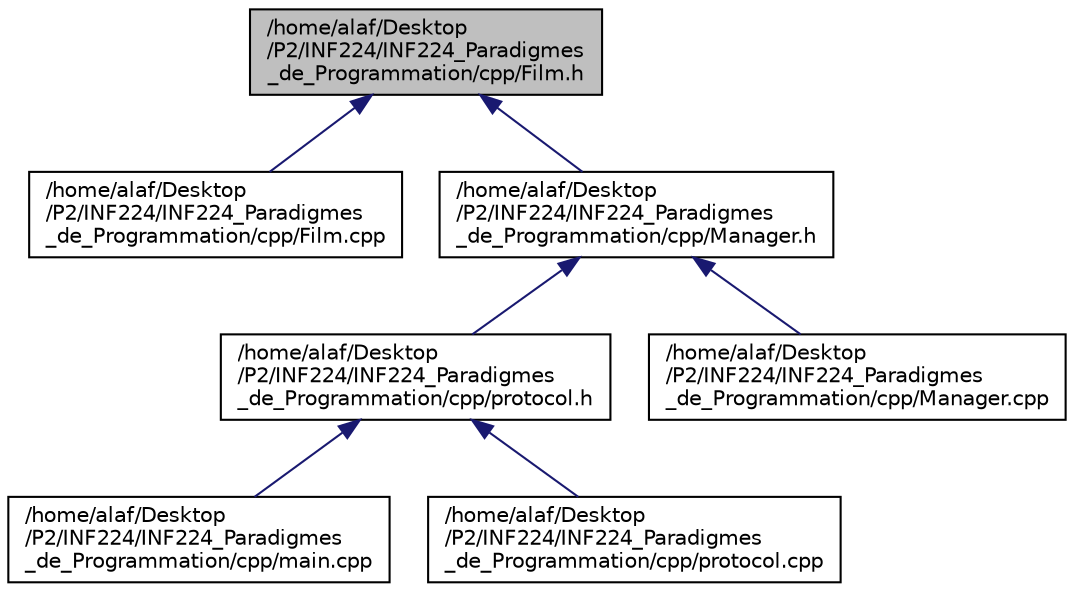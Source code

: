 digraph "/home/alaf/Desktop/P2/INF224/INF224_Paradigmes_de_Programmation/cpp/Film.h"
{
 // LATEX_PDF_SIZE
  edge [fontname="Helvetica",fontsize="10",labelfontname="Helvetica",labelfontsize="10"];
  node [fontname="Helvetica",fontsize="10",shape=record];
  Node1 [label="/home/alaf/Desktop\l/P2/INF224/INF224_Paradigmes\l_de_Programmation/cpp/Film.h",height=0.2,width=0.4,color="black", fillcolor="grey75", style="filled", fontcolor="black",tooltip="INF224 Paradigmes de Programmation."];
  Node1 -> Node2 [dir="back",color="midnightblue",fontsize="10",style="solid"];
  Node2 [label="/home/alaf/Desktop\l/P2/INF224/INF224_Paradigmes\l_de_Programmation/cpp/Film.cpp",height=0.2,width=0.4,color="black", fillcolor="white", style="filled",URL="$Film_8cpp.html",tooltip="INF224 Paradigmes de Programmation."];
  Node1 -> Node3 [dir="back",color="midnightblue",fontsize="10",style="solid"];
  Node3 [label="/home/alaf/Desktop\l/P2/INF224/INF224_Paradigmes\l_de_Programmation/cpp/Manager.h",height=0.2,width=0.4,color="black", fillcolor="white", style="filled",URL="$Manager_8h.html",tooltip="INF224 Paradigmes de Programmation."];
  Node3 -> Node4 [dir="back",color="midnightblue",fontsize="10",style="solid"];
  Node4 [label="/home/alaf/Desktop\l/P2/INF224/INF224_Paradigmes\l_de_Programmation/cpp/protocol.h",height=0.2,width=0.4,color="black", fillcolor="white", style="filled",URL="$protocol_8h.html",tooltip="INF224 Paradigmes de Programmation."];
  Node4 -> Node5 [dir="back",color="midnightblue",fontsize="10",style="solid"];
  Node5 [label="/home/alaf/Desktop\l/P2/INF224/INF224_Paradigmes\l_de_Programmation/cpp/main.cpp",height=0.2,width=0.4,color="black", fillcolor="white", style="filled",URL="$main_8cpp.html",tooltip="INF224 Paradigmes de Programmation."];
  Node4 -> Node6 [dir="back",color="midnightblue",fontsize="10",style="solid"];
  Node6 [label="/home/alaf/Desktop\l/P2/INF224/INF224_Paradigmes\l_de_Programmation/cpp/protocol.cpp",height=0.2,width=0.4,color="black", fillcolor="white", style="filled",URL="$protocol_8cpp.html",tooltip="INF224 Paradigmes de Programmation."];
  Node3 -> Node7 [dir="back",color="midnightblue",fontsize="10",style="solid"];
  Node7 [label="/home/alaf/Desktop\l/P2/INF224/INF224_Paradigmes\l_de_Programmation/cpp/Manager.cpp",height=0.2,width=0.4,color="black", fillcolor="white", style="filled",URL="$Manager_8cpp.html",tooltip="INF224 Paradigmes de Programmation."];
}
